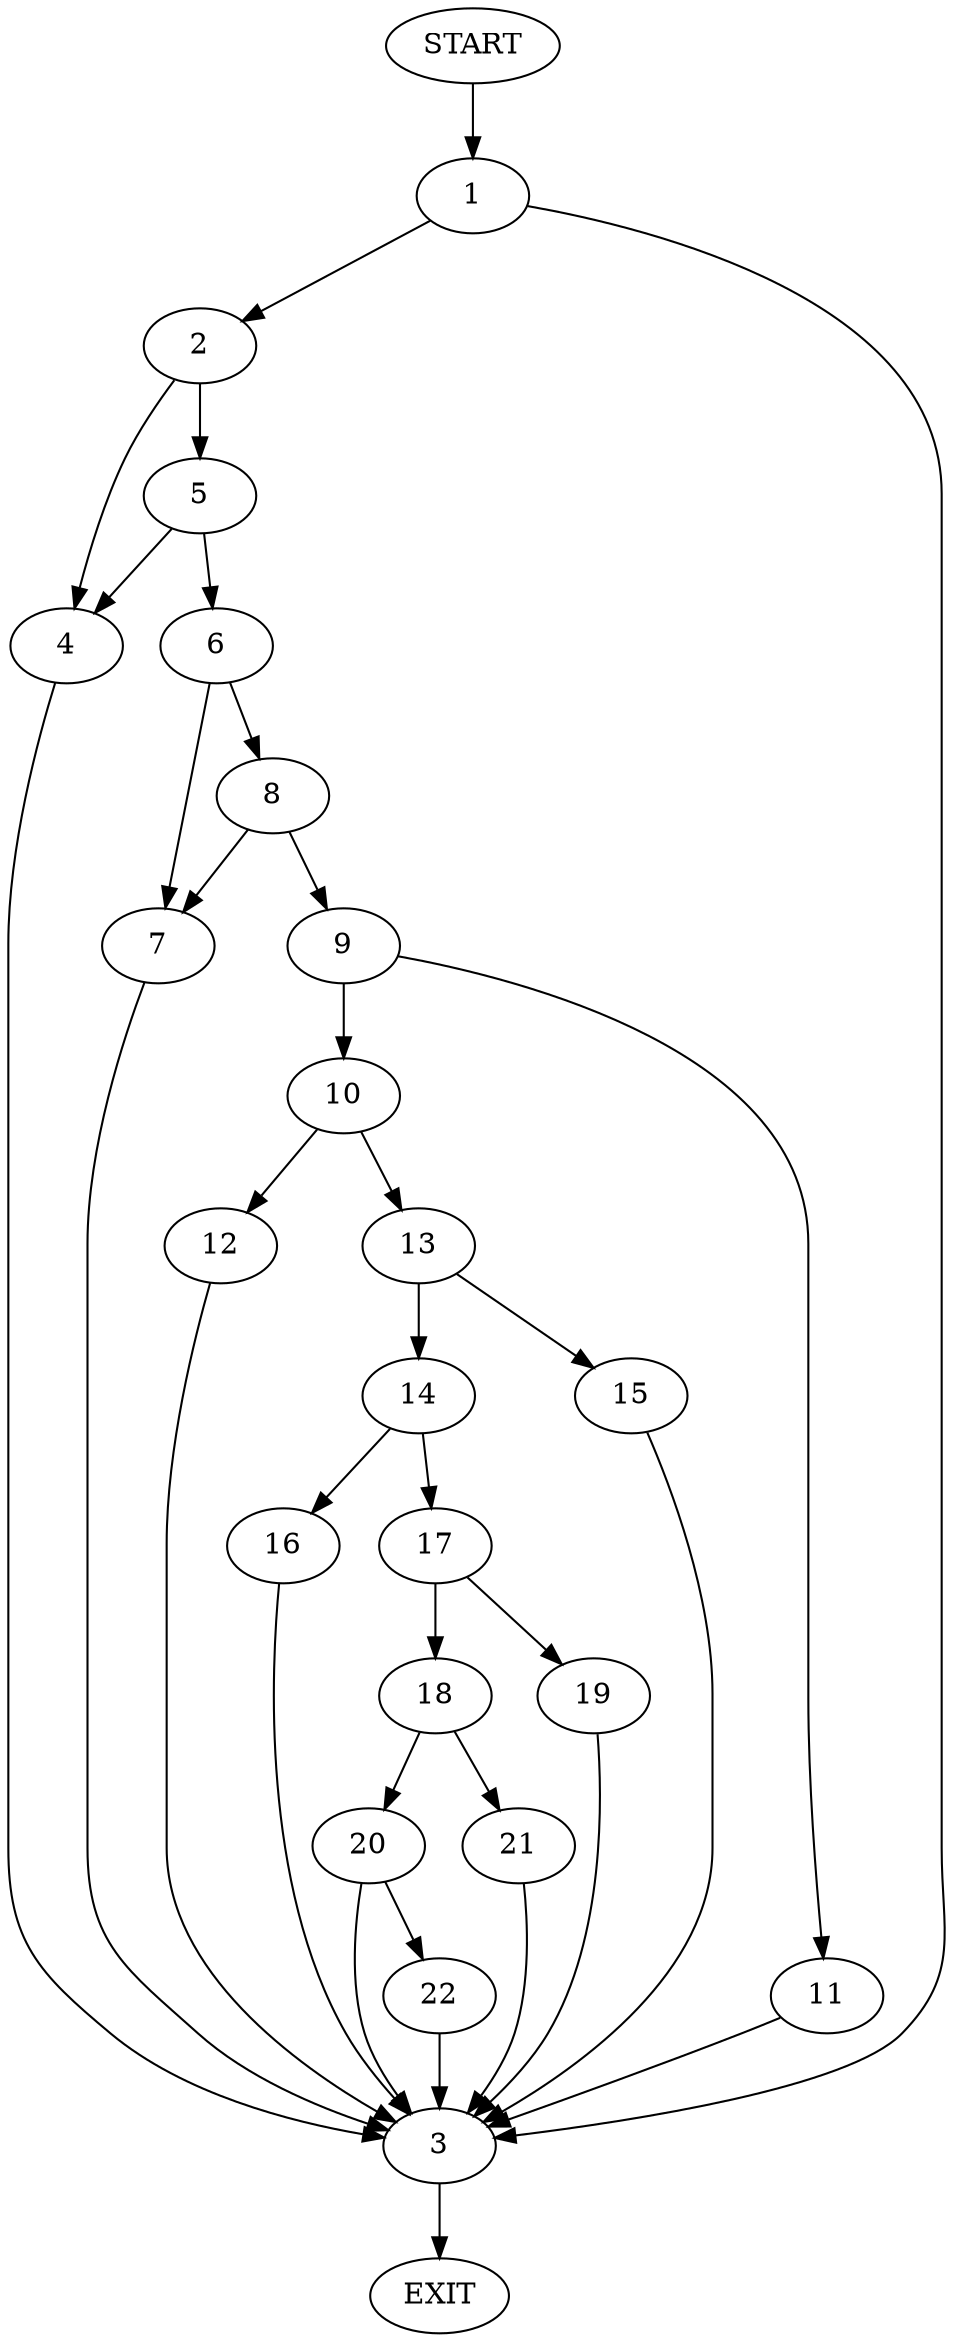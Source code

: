 digraph {
0 [label="START"]
23 [label="EXIT"]
0 -> 1
1 -> 2
1 -> 3
2 -> 4
2 -> 5
3 -> 23
5 -> 6
5 -> 4
4 -> 3
6 -> 7
6 -> 8
8 -> 9
8 -> 7
7 -> 3
9 -> 10
9 -> 11
10 -> 12
10 -> 13
11 -> 3
12 -> 3
13 -> 14
13 -> 15
14 -> 16
14 -> 17
15 -> 3
16 -> 3
17 -> 18
17 -> 19
18 -> 20
18 -> 21
19 -> 3
20 -> 22
20 -> 3
21 -> 3
22 -> 3
}
